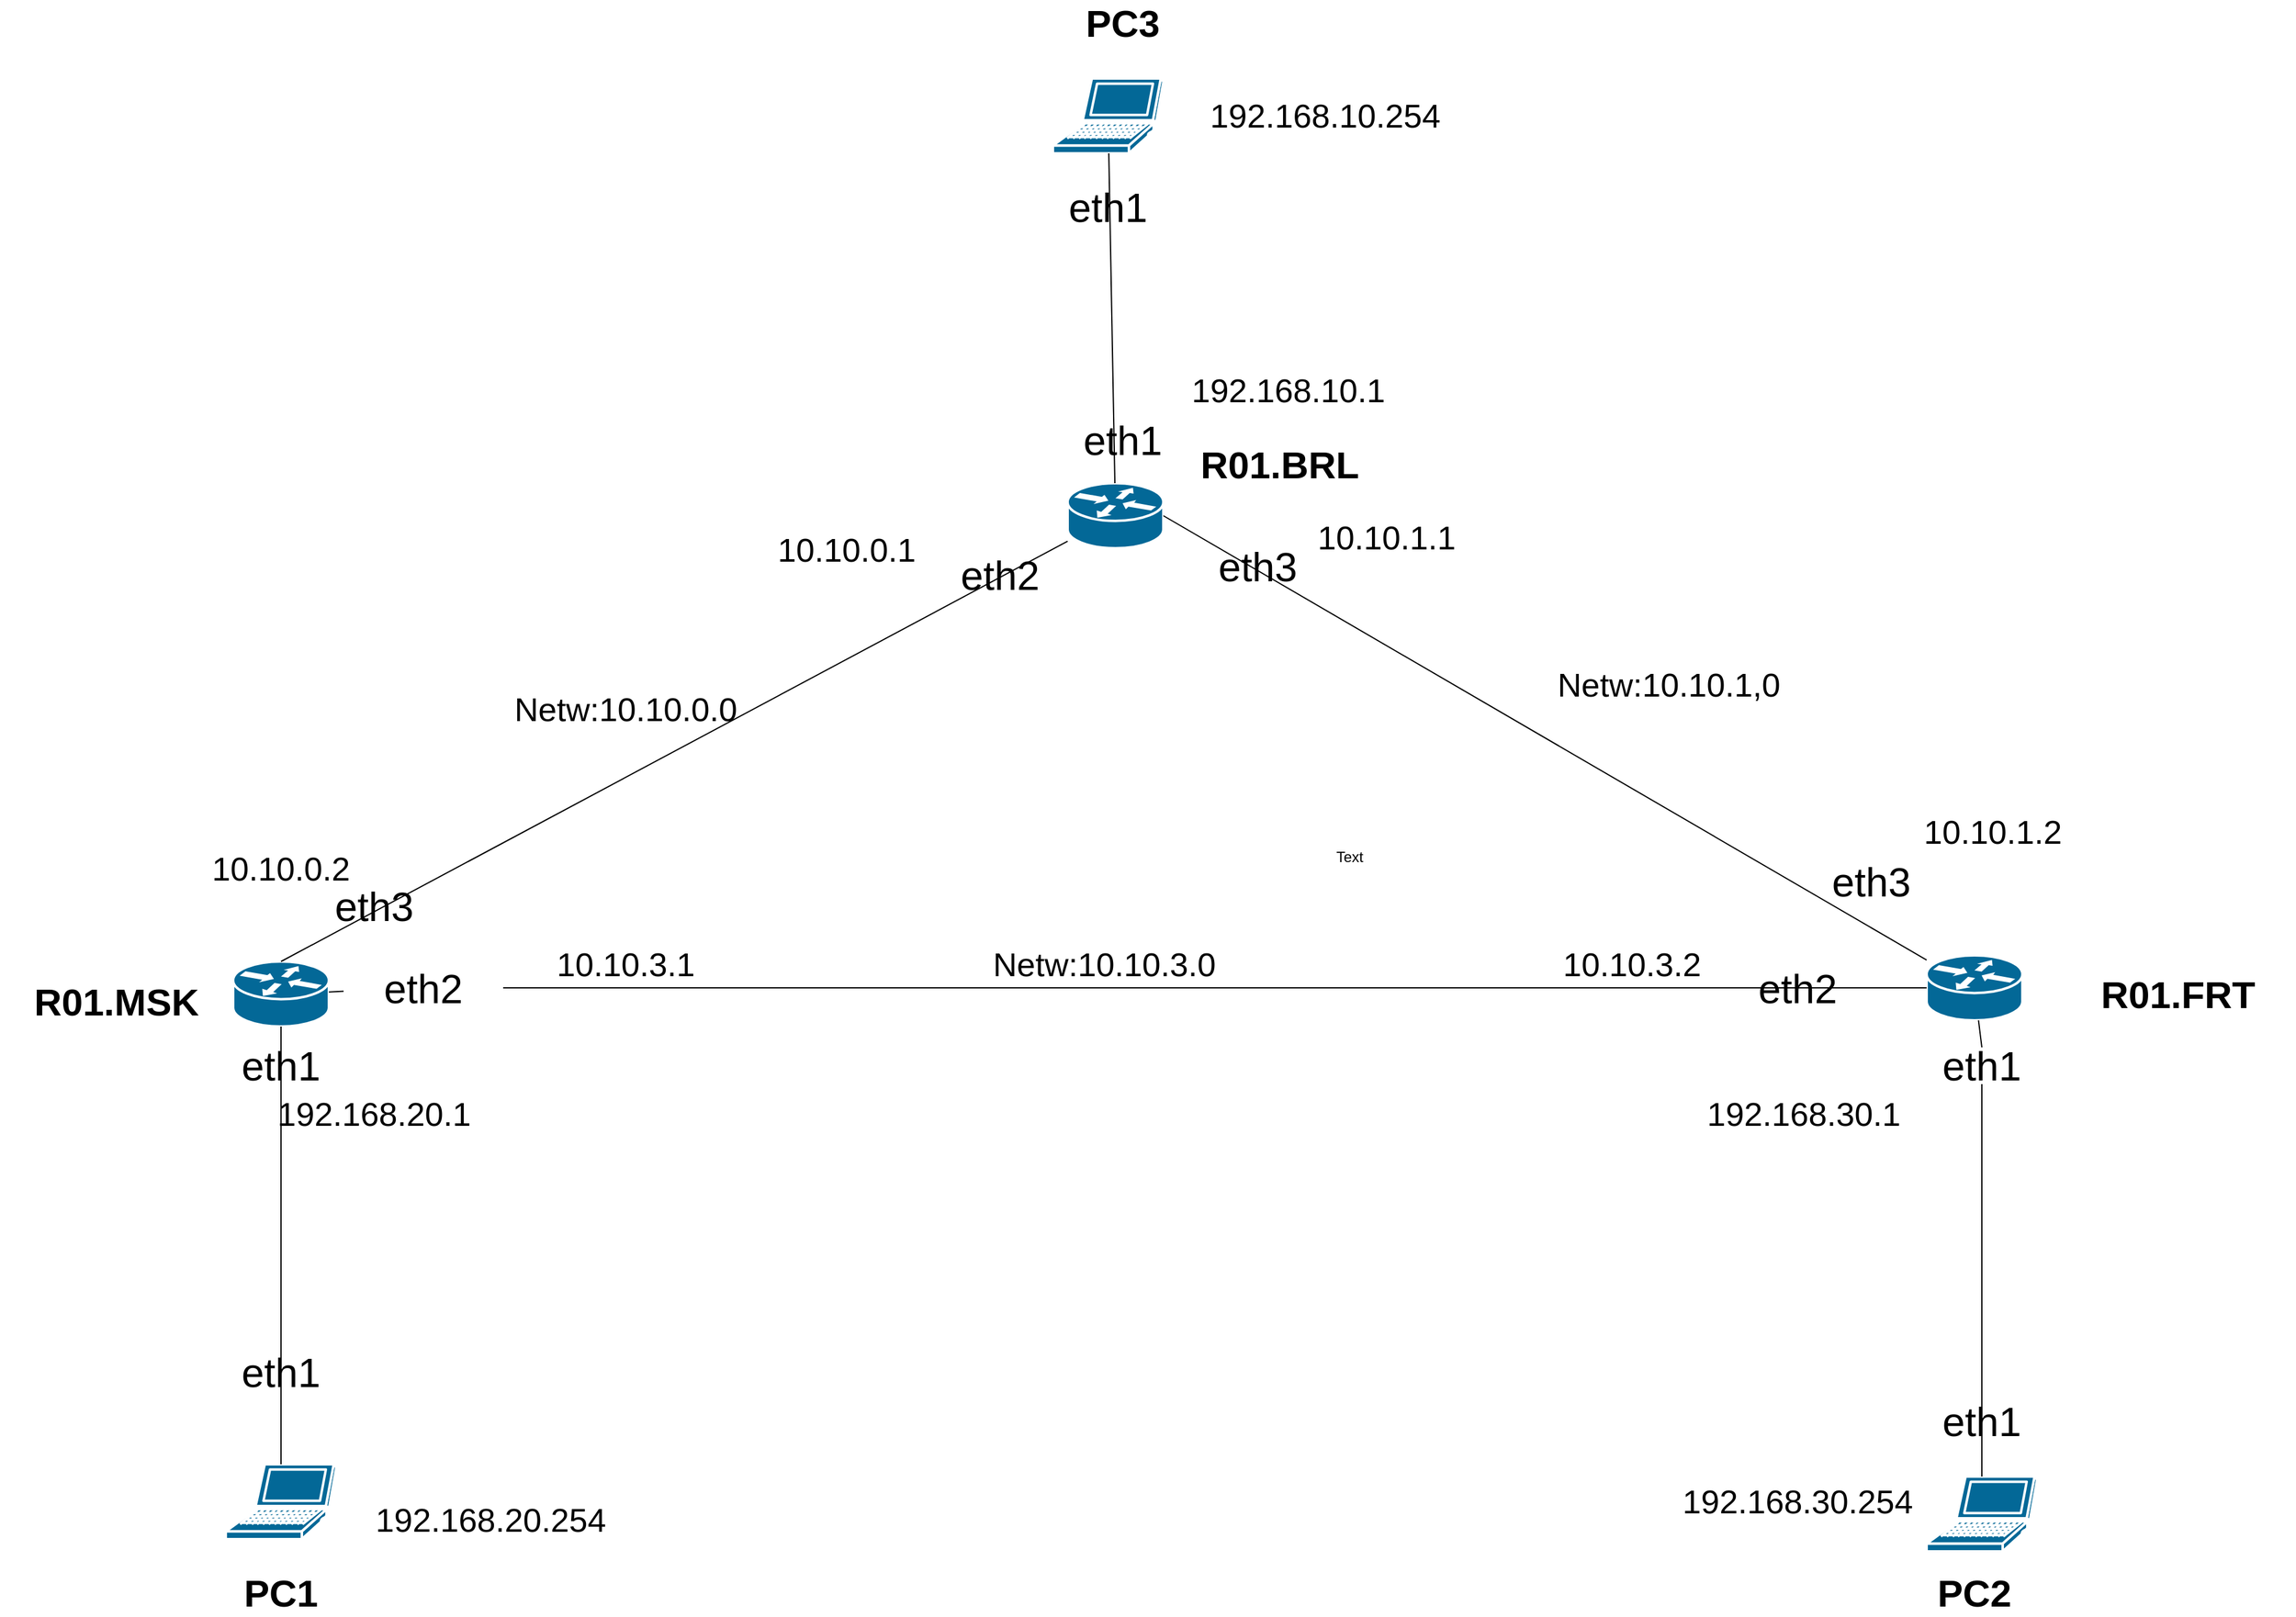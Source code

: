 <mxfile version="22.1.7" type="device">
  <diagram name="Page-1" id="c37626ed-c26b-45fb-9056-f9ebc6bb27b6">
    <mxGraphModel dx="2625" dy="2268" grid="1" gridSize="10" guides="1" tooltips="1" connect="1" arrows="1" fold="1" page="1" pageScale="1" pageWidth="1100" pageHeight="850" background="none" math="0" shadow="0">
      <root>
        <mxCell id="0" />
        <mxCell id="1" parent="0" />
        <mxCell id="8PStyAI-8pMgiDC35i6X-1" value="" style="shape=mxgraph.cisco.computers_and_peripherals.laptop;sketch=0;html=1;pointerEvents=1;dashed=0;fillColor=#036897;strokeColor=#ffffff;strokeWidth=2;verticalLabelPosition=bottom;verticalAlign=top;align=center;outlineConnect=0;" vertex="1" parent="1">
          <mxGeometry x="1740" y="850" width="90" height="61" as="geometry" />
        </mxCell>
        <mxCell id="8PStyAI-8pMgiDC35i6X-2" value="" style="shape=mxgraph.cisco.computers_and_peripherals.laptop;sketch=0;html=1;pointerEvents=1;dashed=0;fillColor=#036897;strokeColor=#ffffff;strokeWidth=2;verticalLabelPosition=bottom;verticalAlign=top;align=center;outlineConnect=0;" vertex="1" parent="1">
          <mxGeometry x="354" y="840" width="90" height="61" as="geometry" />
        </mxCell>
        <mxCell id="8PStyAI-8pMgiDC35i6X-3" value="" style="shape=mxgraph.cisco.computers_and_peripherals.laptop;sketch=0;html=1;pointerEvents=1;dashed=0;fillColor=#036897;strokeColor=#ffffff;strokeWidth=2;verticalLabelPosition=bottom;verticalAlign=top;align=center;outlineConnect=0;" vertex="1" parent="1">
          <mxGeometry x="1028" y="-290" width="90" height="61" as="geometry" />
        </mxCell>
        <mxCell id="8PStyAI-8pMgiDC35i6X-6" value="" style="shape=mxgraph.cisco.routers.router;sketch=0;html=1;pointerEvents=1;dashed=0;fillColor=#036897;strokeColor=#ffffff;strokeWidth=2;verticalLabelPosition=bottom;verticalAlign=top;align=center;outlineConnect=0;" vertex="1" parent="1">
          <mxGeometry x="360" y="430" width="78" height="53" as="geometry" />
        </mxCell>
        <mxCell id="8PStyAI-8pMgiDC35i6X-7" value="" style="shape=mxgraph.cisco.routers.router;sketch=0;html=1;pointerEvents=1;dashed=0;fillColor=#036897;strokeColor=#ffffff;strokeWidth=2;verticalLabelPosition=bottom;verticalAlign=top;align=center;outlineConnect=0;" vertex="1" parent="1">
          <mxGeometry x="1740" y="425" width="78" height="53" as="geometry" />
        </mxCell>
        <mxCell id="8PStyAI-8pMgiDC35i6X-8" value="" style="shape=mxgraph.cisco.routers.router;sketch=0;html=1;pointerEvents=1;dashed=0;fillColor=#036897;strokeColor=#ffffff;strokeWidth=2;verticalLabelPosition=bottom;verticalAlign=top;align=center;outlineConnect=0;" vertex="1" parent="1">
          <mxGeometry x="1040" y="40" width="78" height="53" as="geometry" />
        </mxCell>
        <mxCell id="8PStyAI-8pMgiDC35i6X-10" value="" style="endArrow=none;html=1;rounded=0;exitX=0.5;exitY=0;exitDx=0;exitDy=0;exitPerimeter=0;" edge="1" parent="1" source="8PStyAI-8pMgiDC35i6X-6" target="8PStyAI-8pMgiDC35i6X-8">
          <mxGeometry width="50" height="50" relative="1" as="geometry">
            <mxPoint x="1250" y="390" as="sourcePoint" />
            <mxPoint x="1300" y="340" as="targetPoint" />
            <Array as="points" />
          </mxGeometry>
        </mxCell>
        <mxCell id="8PStyAI-8pMgiDC35i6X-11" value="" style="endArrow=none;html=1;rounded=0;" edge="1" parent="1" source="8PStyAI-8pMgiDC35i6X-28" target="8PStyAI-8pMgiDC35i6X-7">
          <mxGeometry width="50" height="50" relative="1" as="geometry">
            <mxPoint x="1250" y="390" as="sourcePoint" />
            <mxPoint x="1300" y="340" as="targetPoint" />
          </mxGeometry>
        </mxCell>
        <mxCell id="8PStyAI-8pMgiDC35i6X-12" value="" style="endArrow=none;html=1;rounded=0;entryX=0.5;entryY=1;entryDx=0;entryDy=0;entryPerimeter=0;" edge="1" parent="1" source="8PStyAI-8pMgiDC35i6X-2" target="8PStyAI-8pMgiDC35i6X-6">
          <mxGeometry width="50" height="50" relative="1" as="geometry">
            <mxPoint x="810" y="790" as="sourcePoint" />
            <mxPoint x="860" y="740" as="targetPoint" />
          </mxGeometry>
        </mxCell>
        <mxCell id="8PStyAI-8pMgiDC35i6X-13" value="" style="endArrow=none;html=1;rounded=0;exitX=1;exitY=0.5;exitDx=0;exitDy=0;exitPerimeter=0;" edge="1" parent="1" source="8PStyAI-8pMgiDC35i6X-8" target="8PStyAI-8pMgiDC35i6X-7">
          <mxGeometry width="50" height="50" relative="1" as="geometry">
            <mxPoint x="1250" y="390" as="sourcePoint" />
            <mxPoint x="1300" y="340" as="targetPoint" />
          </mxGeometry>
        </mxCell>
        <mxCell id="8PStyAI-8pMgiDC35i6X-14" value="" style="endArrow=none;html=1;rounded=0;exitX=0.5;exitY=0;exitDx=0;exitDy=0;exitPerimeter=0;" edge="1" parent="1" source="8PStyAI-8pMgiDC35i6X-33" target="8PStyAI-8pMgiDC35i6X-7">
          <mxGeometry width="50" height="50" relative="1" as="geometry">
            <mxPoint x="1250" y="390" as="sourcePoint" />
            <mxPoint x="1300" y="340" as="targetPoint" />
            <Array as="points" />
          </mxGeometry>
        </mxCell>
        <mxCell id="8PStyAI-8pMgiDC35i6X-15" value="" style="endArrow=none;html=1;rounded=0;" edge="1" parent="1" source="8PStyAI-8pMgiDC35i6X-8" target="8PStyAI-8pMgiDC35i6X-3">
          <mxGeometry width="50" height="50" relative="1" as="geometry">
            <mxPoint x="1250" y="390" as="sourcePoint" />
            <mxPoint x="1300" y="340" as="targetPoint" />
          </mxGeometry>
        </mxCell>
        <mxCell id="8PStyAI-8pMgiDC35i6X-17" value="&lt;font style=&quot;font-size: 33px;&quot;&gt;eth1&lt;/font&gt;" style="text;strokeColor=none;align=center;fillColor=none;html=1;verticalAlign=middle;whiteSpace=wrap;rounded=0;" vertex="1" parent="1">
          <mxGeometry x="334" y="750" width="130" height="30" as="geometry" />
        </mxCell>
        <mxCell id="8PStyAI-8pMgiDC35i6X-27" value="&lt;font style=&quot;font-size: 33px;&quot;&gt;eth1&lt;/font&gt;" style="text;strokeColor=none;align=center;fillColor=none;html=1;verticalAlign=middle;whiteSpace=wrap;rounded=0;" vertex="1" parent="1">
          <mxGeometry x="334" y="500" width="130" height="30" as="geometry" />
        </mxCell>
        <mxCell id="8PStyAI-8pMgiDC35i6X-29" value="" style="endArrow=none;html=1;rounded=0;" edge="1" parent="1" source="8PStyAI-8pMgiDC35i6X-6" target="8PStyAI-8pMgiDC35i6X-28">
          <mxGeometry width="50" height="50" relative="1" as="geometry">
            <mxPoint x="438" y="456" as="sourcePoint" />
            <mxPoint x="1740" y="452" as="targetPoint" />
          </mxGeometry>
        </mxCell>
        <mxCell id="8PStyAI-8pMgiDC35i6X-28" value="&lt;font style=&quot;font-size: 33px;&quot;&gt;eth2&lt;/font&gt;" style="text;strokeColor=none;align=center;fillColor=none;html=1;verticalAlign=middle;whiteSpace=wrap;rounded=0;" vertex="1" parent="1">
          <mxGeometry x="450" y="436.5" width="130" height="30" as="geometry" />
        </mxCell>
        <mxCell id="8PStyAI-8pMgiDC35i6X-30" value="&lt;font style=&quot;font-size: 33px;&quot;&gt;eth3&lt;/font&gt;" style="text;strokeColor=none;align=center;fillColor=none;html=1;verticalAlign=middle;whiteSpace=wrap;rounded=0;" vertex="1" parent="1">
          <mxGeometry x="410" y="370" width="130" height="30" as="geometry" />
        </mxCell>
        <mxCell id="8PStyAI-8pMgiDC35i6X-31" value="&lt;font style=&quot;font-size: 33px;&quot;&gt;eth2&lt;/font&gt;" style="text;strokeColor=none;align=center;fillColor=none;html=1;verticalAlign=middle;whiteSpace=wrap;rounded=0;" vertex="1" parent="1">
          <mxGeometry x="1570" y="436.5" width="130" height="30" as="geometry" />
        </mxCell>
        <mxCell id="8PStyAI-8pMgiDC35i6X-32" value="&lt;font style=&quot;font-size: 33px;&quot;&gt;eth1&lt;/font&gt;" style="text;strokeColor=none;align=center;fillColor=none;html=1;verticalAlign=middle;whiteSpace=wrap;rounded=0;" vertex="1" parent="1">
          <mxGeometry x="1720" y="790" width="130" height="30" as="geometry" />
        </mxCell>
        <mxCell id="8PStyAI-8pMgiDC35i6X-34" value="" style="endArrow=none;html=1;rounded=0;exitX=0.5;exitY=0;exitDx=0;exitDy=0;exitPerimeter=0;" edge="1" parent="1" source="8PStyAI-8pMgiDC35i6X-1" target="8PStyAI-8pMgiDC35i6X-33">
          <mxGeometry width="50" height="50" relative="1" as="geometry">
            <mxPoint x="1785" y="850" as="sourcePoint" />
            <mxPoint x="1779" y="478" as="targetPoint" />
            <Array as="points" />
          </mxGeometry>
        </mxCell>
        <mxCell id="8PStyAI-8pMgiDC35i6X-33" value="&lt;font style=&quot;font-size: 33px;&quot;&gt;eth1&lt;/font&gt;" style="text;strokeColor=none;align=center;fillColor=none;html=1;verticalAlign=middle;whiteSpace=wrap;rounded=0;" vertex="1" parent="1">
          <mxGeometry x="1720" y="500" width="130" height="30" as="geometry" />
        </mxCell>
        <mxCell id="8PStyAI-8pMgiDC35i6X-35" value="&lt;font style=&quot;font-size: 33px;&quot;&gt;eth3&lt;/font&gt;" style="text;strokeColor=none;align=center;fillColor=none;html=1;verticalAlign=middle;whiteSpace=wrap;rounded=0;" vertex="1" parent="1">
          <mxGeometry x="1630" y="350" width="130" height="30" as="geometry" />
        </mxCell>
        <mxCell id="8PStyAI-8pMgiDC35i6X-36" value="&lt;font style=&quot;font-size: 33px;&quot;&gt;eth3&lt;/font&gt;" style="text;strokeColor=none;align=center;fillColor=none;html=1;verticalAlign=middle;whiteSpace=wrap;rounded=0;" vertex="1" parent="1">
          <mxGeometry x="1130" y="93" width="130" height="30" as="geometry" />
        </mxCell>
        <mxCell id="8PStyAI-8pMgiDC35i6X-37" value="&lt;font style=&quot;font-size: 33px;&quot;&gt;eth2&lt;/font&gt;" style="text;strokeColor=none;align=center;fillColor=none;html=1;verticalAlign=middle;whiteSpace=wrap;rounded=0;" vertex="1" parent="1">
          <mxGeometry x="920" y="100" width="130" height="30" as="geometry" />
        </mxCell>
        <mxCell id="8PStyAI-8pMgiDC35i6X-38" value="&lt;font style=&quot;font-size: 33px;&quot;&gt;eth1&lt;/font&gt;" style="text;strokeColor=none;align=center;fillColor=none;html=1;verticalAlign=middle;whiteSpace=wrap;rounded=0;" vertex="1" parent="1">
          <mxGeometry x="1008" y="-200" width="130" height="30" as="geometry" />
        </mxCell>
        <mxCell id="8PStyAI-8pMgiDC35i6X-39" value="&lt;font style=&quot;font-size: 33px;&quot;&gt;eth1&lt;/font&gt;" style="text;strokeColor=none;align=center;fillColor=none;html=1;verticalAlign=middle;whiteSpace=wrap;rounded=0;" vertex="1" parent="1">
          <mxGeometry x="1020" y="-10" width="130" height="30" as="geometry" />
        </mxCell>
        <mxCell id="8PStyAI-8pMgiDC35i6X-43" value="Text" style="text;strokeColor=none;align=center;fillColor=none;html=1;verticalAlign=middle;whiteSpace=wrap;rounded=0;" vertex="1" parent="1">
          <mxGeometry x="1240" y="330" width="60" height="30" as="geometry" />
        </mxCell>
        <mxCell id="8PStyAI-8pMgiDC35i6X-44" value="&lt;font style=&quot;font-size: 31px;&quot;&gt;R01.MSK&lt;/font&gt;" style="text;strokeColor=none;align=center;fillColor=none;html=1;verticalAlign=middle;whiteSpace=wrap;rounded=0;fontStyle=1" vertex="1" parent="1">
          <mxGeometry x="170" y="448" width="190" height="30" as="geometry" />
        </mxCell>
        <mxCell id="8PStyAI-8pMgiDC35i6X-45" value="&lt;font style=&quot;font-size: 31px;&quot;&gt;R01.FRT&lt;br&gt;&lt;/font&gt;" style="text;strokeColor=none;align=center;fillColor=none;html=1;verticalAlign=middle;whiteSpace=wrap;rounded=0;fontStyle=1" vertex="1" parent="1">
          <mxGeometry x="1850" y="441.5" width="190" height="30" as="geometry" />
        </mxCell>
        <mxCell id="8PStyAI-8pMgiDC35i6X-46" value="&lt;font style=&quot;font-size: 31px;&quot;&gt;R01.BRL&lt;/font&gt;" style="text;strokeColor=none;align=center;fillColor=none;html=1;verticalAlign=middle;whiteSpace=wrap;rounded=0;fontStyle=1" vertex="1" parent="1">
          <mxGeometry x="1118" y="10" width="190" height="30" as="geometry" />
        </mxCell>
        <mxCell id="8PStyAI-8pMgiDC35i6X-47" value="&lt;font style=&quot;font-size: 31px;&quot;&gt;PC1&lt;/font&gt;" style="text;strokeColor=none;align=center;fillColor=none;html=1;verticalAlign=middle;whiteSpace=wrap;rounded=0;fontStyle=1" vertex="1" parent="1">
          <mxGeometry x="304" y="930" width="190" height="30" as="geometry" />
        </mxCell>
        <mxCell id="8PStyAI-8pMgiDC35i6X-49" value="&lt;font style=&quot;font-size: 31px;&quot;&gt;PC2&lt;/font&gt;" style="text;strokeColor=none;align=center;fillColor=none;html=1;verticalAlign=middle;whiteSpace=wrap;rounded=0;fontStyle=1" vertex="1" parent="1">
          <mxGeometry x="1684" y="930" width="190" height="30" as="geometry" />
        </mxCell>
        <mxCell id="8PStyAI-8pMgiDC35i6X-51" value="&lt;font style=&quot;font-size: 31px;&quot;&gt;PC3&lt;/font&gt;" style="text;strokeColor=none;align=center;fillColor=none;html=1;verticalAlign=middle;whiteSpace=wrap;rounded=0;fontStyle=1" vertex="1" parent="1">
          <mxGeometry x="990" y="-350" width="190" height="30" as="geometry" />
        </mxCell>
        <mxCell id="8PStyAI-8pMgiDC35i6X-52" value="&lt;font style=&quot;font-size: 27px;&quot;&gt;192.168.20.254&lt;/font&gt;" style="text;strokeColor=none;align=center;fillColor=none;html=1;verticalAlign=middle;whiteSpace=wrap;rounded=0;" vertex="1" parent="1">
          <mxGeometry x="460" y="871" width="220" height="30" as="geometry" />
        </mxCell>
        <mxCell id="8PStyAI-8pMgiDC35i6X-53" value="&lt;font style=&quot;font-size: 27px;&quot;&gt;192.168.20.1&lt;br&gt;&lt;/font&gt;" style="text;strokeColor=none;align=center;fillColor=none;html=1;verticalAlign=middle;whiteSpace=wrap;rounded=0;" vertex="1" parent="1">
          <mxGeometry x="365" y="540" width="220" height="30" as="geometry" />
        </mxCell>
        <mxCell id="8PStyAI-8pMgiDC35i6X-54" value="&lt;font style=&quot;font-size: 27px;&quot;&gt;10.10.3.1&lt;br&gt;&lt;/font&gt;" style="text;strokeColor=none;align=center;fillColor=none;html=1;verticalAlign=middle;whiteSpace=wrap;rounded=0;" vertex="1" parent="1">
          <mxGeometry x="570" y="418" width="220" height="30" as="geometry" />
        </mxCell>
        <mxCell id="8PStyAI-8pMgiDC35i6X-55" value="&lt;font style=&quot;font-size: 27px;&quot;&gt;10.10.3.2&lt;br&gt;&lt;/font&gt;" style="text;strokeColor=none;align=center;fillColor=none;html=1;verticalAlign=middle;whiteSpace=wrap;rounded=0;" vertex="1" parent="1">
          <mxGeometry x="1390" y="418" width="220" height="30" as="geometry" />
        </mxCell>
        <mxCell id="8PStyAI-8pMgiDC35i6X-56" value="&lt;font style=&quot;font-size: 27px;&quot;&gt;Netw:10.10.3.0&lt;br&gt;&lt;/font&gt;" style="text;strokeColor=none;align=center;fillColor=none;html=1;verticalAlign=middle;whiteSpace=wrap;rounded=0;" vertex="1" parent="1">
          <mxGeometry x="960" y="418" width="220" height="30" as="geometry" />
        </mxCell>
        <mxCell id="8PStyAI-8pMgiDC35i6X-58" value="&lt;font style=&quot;font-size: 27px;&quot;&gt;10.10.0.2&lt;br&gt;&lt;/font&gt;" style="text;strokeColor=none;align=center;fillColor=none;html=1;verticalAlign=middle;whiteSpace=wrap;rounded=0;" vertex="1" parent="1">
          <mxGeometry x="289" y="340" width="220" height="30" as="geometry" />
        </mxCell>
        <mxCell id="8PStyAI-8pMgiDC35i6X-59" value="&lt;font style=&quot;font-size: 27px;&quot;&gt;10.10.0.1&lt;br&gt;&lt;/font&gt;" style="text;strokeColor=none;align=center;fillColor=none;html=1;verticalAlign=middle;whiteSpace=wrap;rounded=0;" vertex="1" parent="1">
          <mxGeometry x="750" y="80" width="220" height="30" as="geometry" />
        </mxCell>
        <mxCell id="8PStyAI-8pMgiDC35i6X-60" value="&lt;font style=&quot;font-size: 27px;&quot;&gt;Netw:10.10.0.0&lt;br&gt;&lt;/font&gt;" style="text;strokeColor=none;align=center;fillColor=none;html=1;verticalAlign=middle;whiteSpace=wrap;rounded=0;" vertex="1" parent="1">
          <mxGeometry x="570" y="210" width="220" height="30" as="geometry" />
        </mxCell>
        <mxCell id="8PStyAI-8pMgiDC35i6X-61" value="&lt;font style=&quot;font-size: 27px;&quot;&gt;10.10.1.1&lt;br&gt;&lt;/font&gt;" style="text;strokeColor=none;align=center;fillColor=none;html=1;verticalAlign=middle;whiteSpace=wrap;rounded=0;" vertex="1" parent="1">
          <mxGeometry x="1190" y="70" width="220" height="30" as="geometry" />
        </mxCell>
        <mxCell id="8PStyAI-8pMgiDC35i6X-62" value="&lt;font style=&quot;font-size: 27px;&quot;&gt;10.10.1.2&lt;br&gt;&lt;/font&gt;" style="text;strokeColor=none;align=center;fillColor=none;html=1;verticalAlign=middle;whiteSpace=wrap;rounded=0;" vertex="1" parent="1">
          <mxGeometry x="1684" y="310" width="220" height="30" as="geometry" />
        </mxCell>
        <mxCell id="8PStyAI-8pMgiDC35i6X-64" value="&lt;font style=&quot;font-size: 27px;&quot;&gt;Netw:10.10.1,0&lt;br&gt;&lt;/font&gt;" style="text;strokeColor=none;align=center;fillColor=none;html=1;verticalAlign=middle;whiteSpace=wrap;rounded=0;" vertex="1" parent="1">
          <mxGeometry x="1420" y="190" width="220" height="30" as="geometry" />
        </mxCell>
        <mxCell id="8PStyAI-8pMgiDC35i6X-65" value="&lt;font style=&quot;font-size: 27px;&quot;&gt;192.168.10.254&lt;/font&gt;" style="text;strokeColor=none;align=center;fillColor=none;html=1;verticalAlign=middle;whiteSpace=wrap;rounded=0;" vertex="1" parent="1">
          <mxGeometry x="1140" y="-274.5" width="220" height="30" as="geometry" />
        </mxCell>
        <mxCell id="8PStyAI-8pMgiDC35i6X-66" value="&lt;font style=&quot;font-size: 27px;&quot;&gt;192.168.10.1&lt;/font&gt;" style="text;strokeColor=none;align=center;fillColor=none;html=1;verticalAlign=middle;whiteSpace=wrap;rounded=0;" vertex="1" parent="1">
          <mxGeometry x="1110" y="-50" width="220" height="30" as="geometry" />
        </mxCell>
        <mxCell id="8PStyAI-8pMgiDC35i6X-67" value="&lt;font style=&quot;font-size: 27px;&quot;&gt;192.168.30.254&lt;/font&gt;" style="text;strokeColor=none;align=center;fillColor=none;html=1;verticalAlign=middle;whiteSpace=wrap;rounded=0;" vertex="1" parent="1">
          <mxGeometry x="1525" y="855.5" width="220" height="30" as="geometry" />
        </mxCell>
        <mxCell id="8PStyAI-8pMgiDC35i6X-68" value="&lt;font style=&quot;font-size: 27px;&quot;&gt;192.168.30.1&lt;/font&gt;" style="text;strokeColor=none;align=center;fillColor=none;html=1;verticalAlign=middle;whiteSpace=wrap;rounded=0;" vertex="1" parent="1">
          <mxGeometry x="1530" y="540" width="220" height="30" as="geometry" />
        </mxCell>
      </root>
    </mxGraphModel>
  </diagram>
</mxfile>
